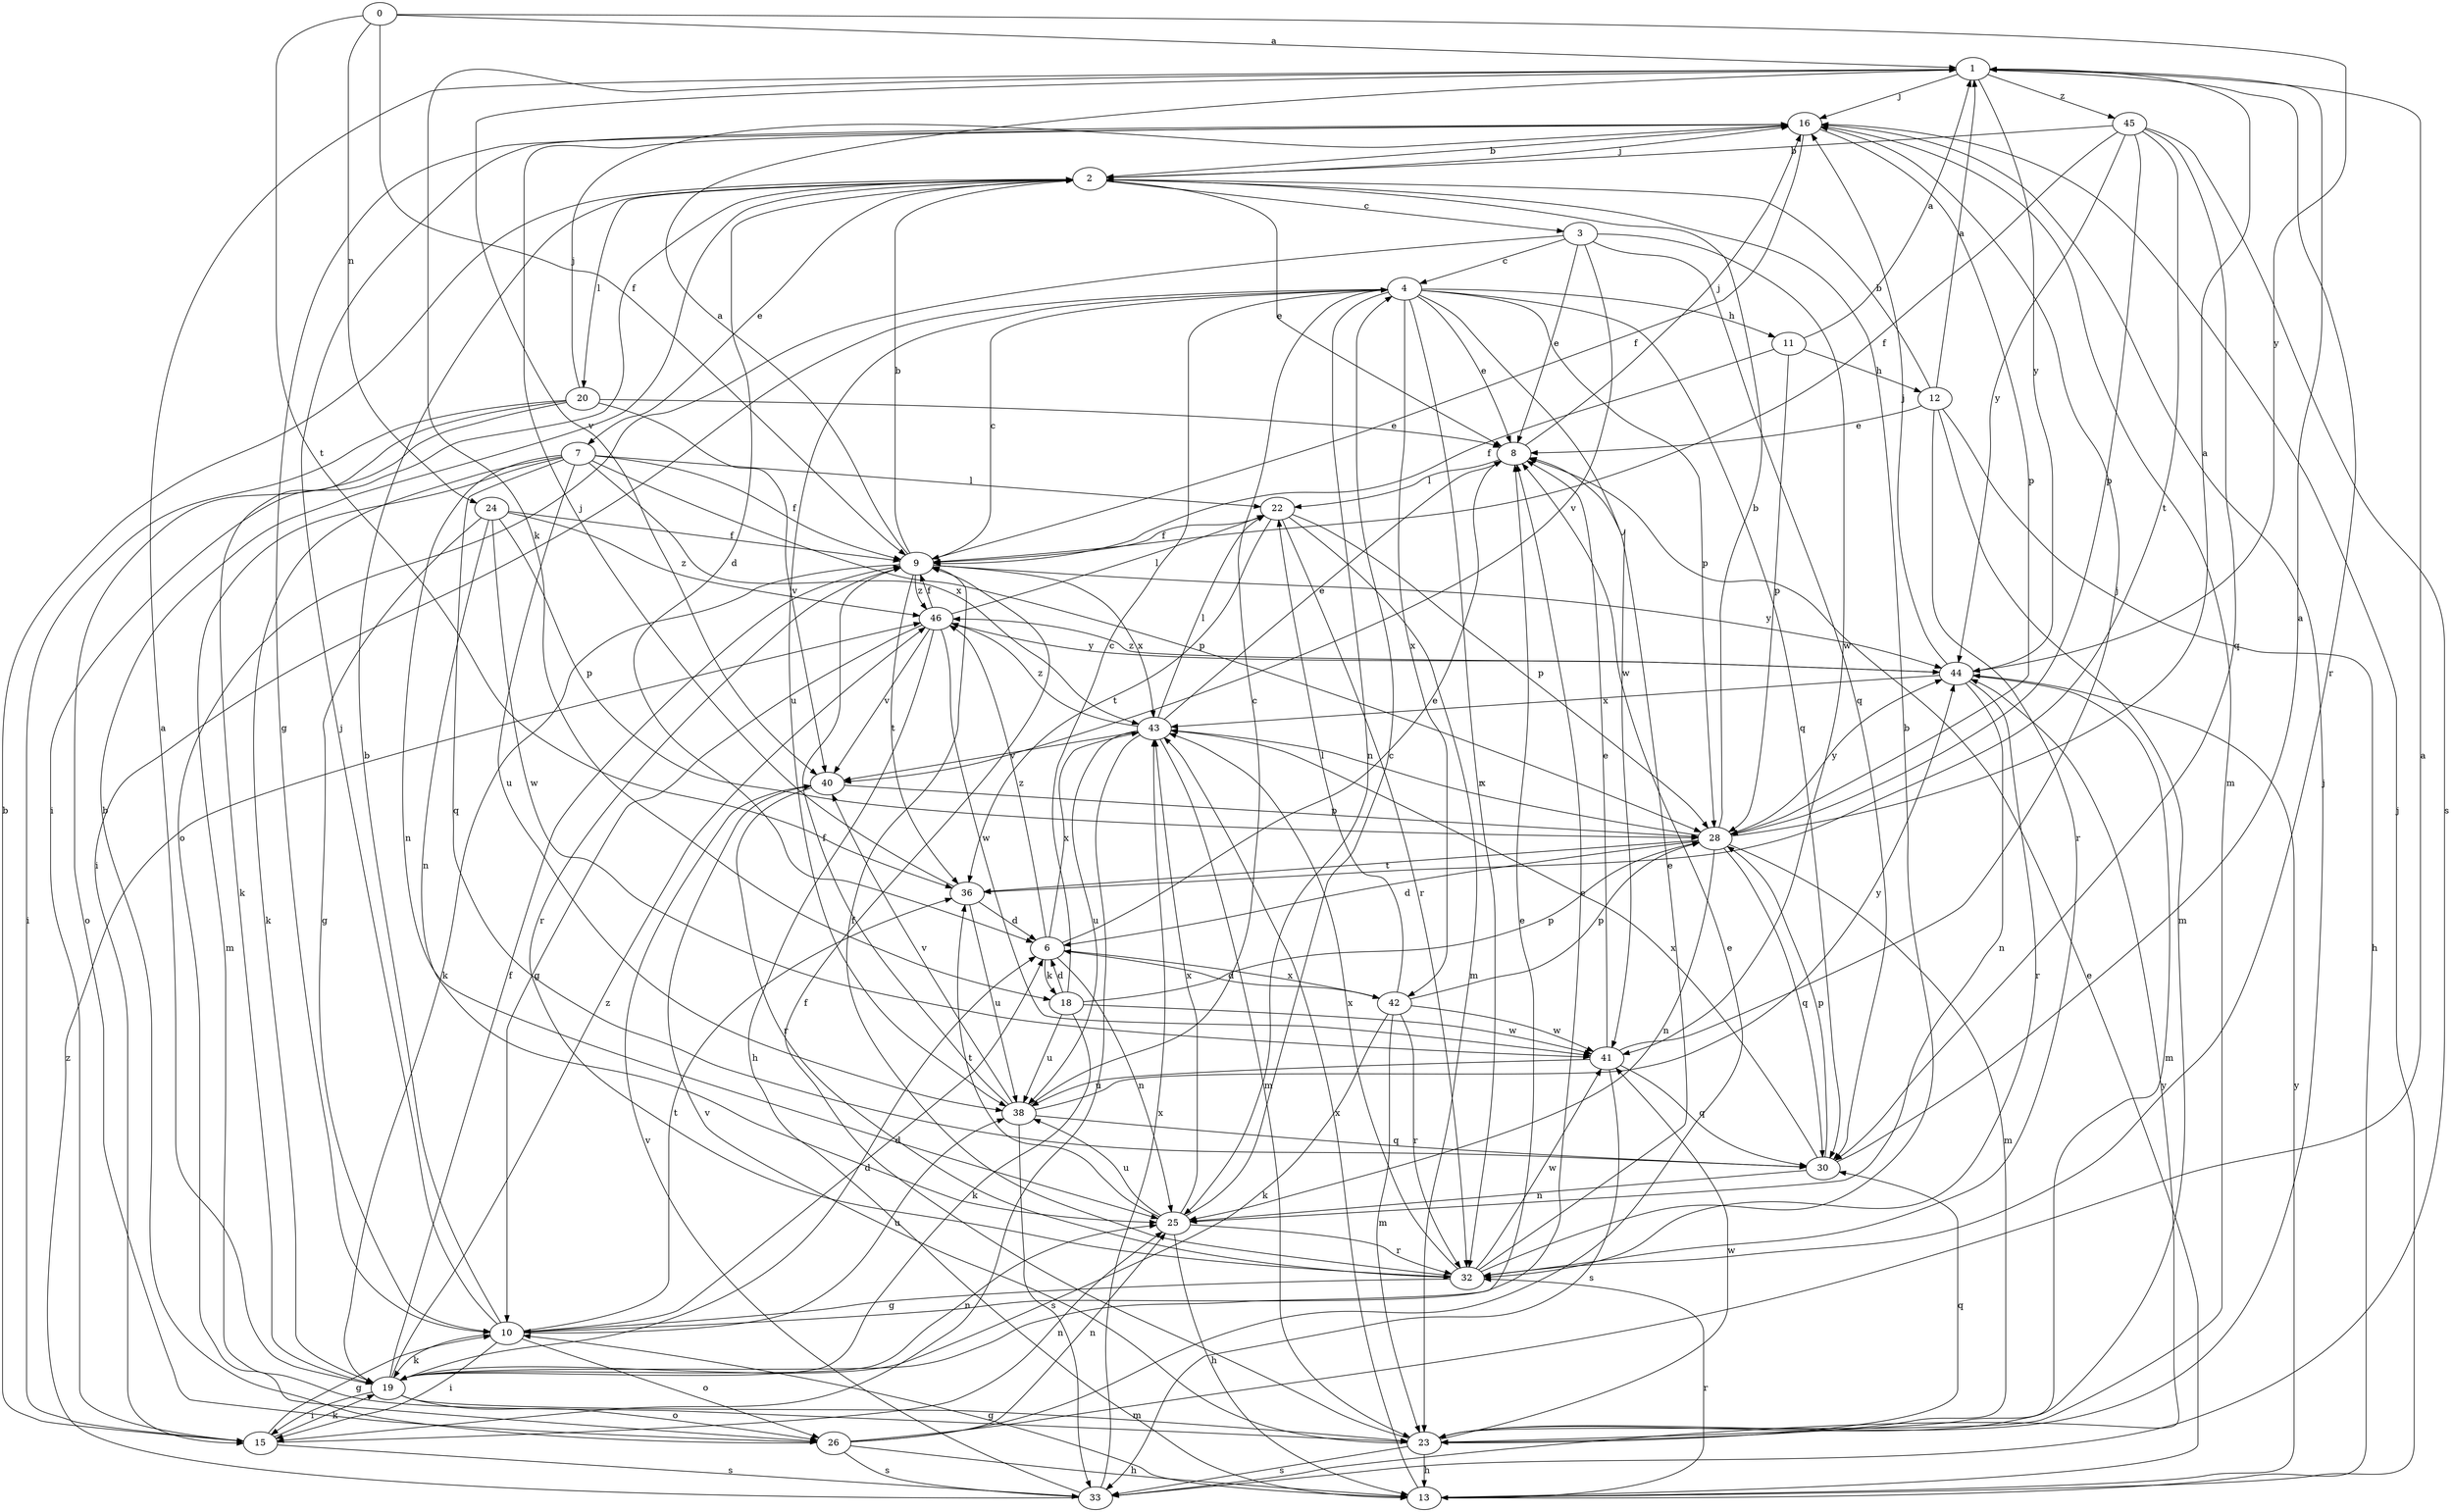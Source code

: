 strict digraph  {
0;
1;
2;
3;
4;
6;
7;
8;
9;
10;
11;
12;
13;
15;
16;
18;
19;
20;
22;
23;
24;
25;
26;
28;
30;
32;
33;
36;
38;
40;
41;
42;
43;
44;
45;
46;
0 -> 1  [label=a];
0 -> 9  [label=f];
0 -> 24  [label=n];
0 -> 36  [label=t];
0 -> 44  [label=y];
1 -> 16  [label=j];
1 -> 18  [label=k];
1 -> 32  [label=r];
1 -> 40  [label=v];
1 -> 44  [label=y];
1 -> 45  [label=z];
2 -> 3  [label=c];
2 -> 6  [label=d];
2 -> 7  [label=e];
2 -> 8  [label=e];
2 -> 15  [label=i];
2 -> 16  [label=j];
2 -> 20  [label=l];
3 -> 4  [label=c];
3 -> 8  [label=e];
3 -> 26  [label=o];
3 -> 30  [label=q];
3 -> 40  [label=v];
3 -> 41  [label=w];
4 -> 8  [label=e];
4 -> 11  [label=h];
4 -> 15  [label=i];
4 -> 25  [label=n];
4 -> 28  [label=p];
4 -> 30  [label=q];
4 -> 32  [label=r];
4 -> 38  [label=u];
4 -> 41  [label=w];
4 -> 42  [label=x];
6 -> 8  [label=e];
6 -> 18  [label=k];
6 -> 25  [label=n];
6 -> 42  [label=x];
6 -> 43  [label=x];
6 -> 46  [label=z];
7 -> 9  [label=f];
7 -> 19  [label=k];
7 -> 22  [label=l];
7 -> 23  [label=m];
7 -> 25  [label=n];
7 -> 28  [label=p];
7 -> 30  [label=q];
7 -> 38  [label=u];
7 -> 43  [label=x];
8 -> 16  [label=j];
8 -> 22  [label=l];
9 -> 1  [label=a];
9 -> 2  [label=b];
9 -> 4  [label=c];
9 -> 19  [label=k];
9 -> 32  [label=r];
9 -> 36  [label=t];
9 -> 43  [label=x];
9 -> 44  [label=y];
9 -> 46  [label=z];
10 -> 2  [label=b];
10 -> 6  [label=d];
10 -> 8  [label=e];
10 -> 15  [label=i];
10 -> 16  [label=j];
10 -> 19  [label=k];
10 -> 26  [label=o];
10 -> 36  [label=t];
10 -> 38  [label=u];
11 -> 1  [label=a];
11 -> 9  [label=f];
11 -> 12  [label=h];
11 -> 28  [label=p];
12 -> 1  [label=a];
12 -> 2  [label=b];
12 -> 8  [label=e];
12 -> 13  [label=h];
12 -> 23  [label=m];
12 -> 32  [label=r];
13 -> 8  [label=e];
13 -> 10  [label=g];
13 -> 16  [label=j];
13 -> 32  [label=r];
13 -> 43  [label=x];
13 -> 44  [label=y];
15 -> 2  [label=b];
15 -> 10  [label=g];
15 -> 19  [label=k];
15 -> 25  [label=n];
15 -> 33  [label=s];
16 -> 2  [label=b];
16 -> 9  [label=f];
16 -> 10  [label=g];
16 -> 23  [label=m];
16 -> 28  [label=p];
18 -> 4  [label=c];
18 -> 6  [label=d];
18 -> 19  [label=k];
18 -> 28  [label=p];
18 -> 38  [label=u];
18 -> 41  [label=w];
19 -> 1  [label=a];
19 -> 6  [label=d];
19 -> 8  [label=e];
19 -> 9  [label=f];
19 -> 15  [label=i];
19 -> 23  [label=m];
19 -> 25  [label=n];
19 -> 26  [label=o];
19 -> 46  [label=z];
20 -> 8  [label=e];
20 -> 15  [label=i];
20 -> 16  [label=j];
20 -> 19  [label=k];
20 -> 26  [label=o];
20 -> 40  [label=v];
22 -> 9  [label=f];
22 -> 23  [label=m];
22 -> 28  [label=p];
22 -> 32  [label=r];
22 -> 36  [label=t];
23 -> 9  [label=f];
23 -> 13  [label=h];
23 -> 16  [label=j];
23 -> 30  [label=q];
23 -> 33  [label=s];
23 -> 40  [label=v];
23 -> 41  [label=w];
24 -> 9  [label=f];
24 -> 10  [label=g];
24 -> 25  [label=n];
24 -> 28  [label=p];
24 -> 41  [label=w];
24 -> 46  [label=z];
25 -> 4  [label=c];
25 -> 13  [label=h];
25 -> 32  [label=r];
25 -> 36  [label=t];
25 -> 38  [label=u];
25 -> 43  [label=x];
26 -> 1  [label=a];
26 -> 2  [label=b];
26 -> 8  [label=e];
26 -> 13  [label=h];
26 -> 25  [label=n];
26 -> 33  [label=s];
28 -> 1  [label=a];
28 -> 2  [label=b];
28 -> 6  [label=d];
28 -> 23  [label=m];
28 -> 25  [label=n];
28 -> 30  [label=q];
28 -> 36  [label=t];
28 -> 43  [label=x];
28 -> 44  [label=y];
30 -> 1  [label=a];
30 -> 25  [label=n];
30 -> 28  [label=p];
30 -> 43  [label=x];
32 -> 2  [label=b];
32 -> 8  [label=e];
32 -> 9  [label=f];
32 -> 10  [label=g];
32 -> 41  [label=w];
32 -> 43  [label=x];
33 -> 40  [label=v];
33 -> 43  [label=x];
33 -> 44  [label=y];
33 -> 46  [label=z];
36 -> 6  [label=d];
36 -> 16  [label=j];
36 -> 38  [label=u];
38 -> 4  [label=c];
38 -> 9  [label=f];
38 -> 30  [label=q];
38 -> 33  [label=s];
38 -> 40  [label=v];
38 -> 44  [label=y];
40 -> 28  [label=p];
40 -> 32  [label=r];
41 -> 8  [label=e];
41 -> 16  [label=j];
41 -> 30  [label=q];
41 -> 33  [label=s];
41 -> 38  [label=u];
42 -> 6  [label=d];
42 -> 19  [label=k];
42 -> 22  [label=l];
42 -> 23  [label=m];
42 -> 28  [label=p];
42 -> 32  [label=r];
42 -> 41  [label=w];
43 -> 8  [label=e];
43 -> 15  [label=i];
43 -> 22  [label=l];
43 -> 23  [label=m];
43 -> 38  [label=u];
43 -> 40  [label=v];
43 -> 46  [label=z];
44 -> 16  [label=j];
44 -> 23  [label=m];
44 -> 25  [label=n];
44 -> 32  [label=r];
44 -> 43  [label=x];
44 -> 46  [label=z];
45 -> 2  [label=b];
45 -> 9  [label=f];
45 -> 28  [label=p];
45 -> 30  [label=q];
45 -> 33  [label=s];
45 -> 36  [label=t];
45 -> 44  [label=y];
46 -> 9  [label=f];
46 -> 10  [label=g];
46 -> 13  [label=h];
46 -> 22  [label=l];
46 -> 40  [label=v];
46 -> 41  [label=w];
46 -> 44  [label=y];
}
